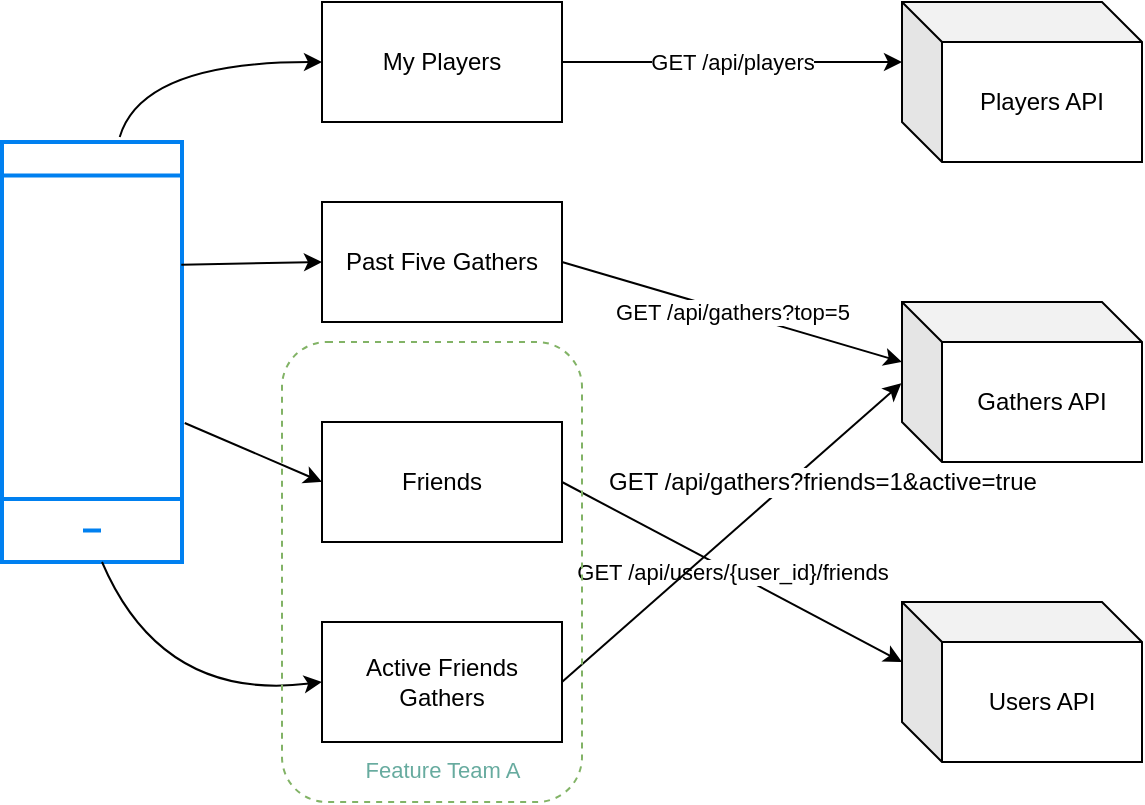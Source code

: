 <mxfile version="12.8.2" type="device"><diagram id="YMh9yl5BykKAmsBphHpM" name="Page-1"><mxGraphModel dx="1062" dy="622" grid="1" gridSize="10" guides="1" tooltips="1" connect="1" arrows="1" fold="1" page="1" pageScale="1" pageWidth="850" pageHeight="1100" math="0" shadow="0"><root><mxCell id="0"/><mxCell id="1" parent="0"/><mxCell id="QImxyYQs6KFDRFYMmQPf-1" value="" style="html=1;verticalLabelPosition=bottom;align=center;labelBackgroundColor=#ffffff;verticalAlign=top;strokeWidth=2;strokeColor=#0080F0;shadow=0;dashed=0;shape=mxgraph.ios7.icons.smartphone;" vertex="1" parent="1"><mxGeometry x="40" y="200" width="90" height="210" as="geometry"/></mxCell><mxCell id="QImxyYQs6KFDRFYMmQPf-2" value="My Players" style="rounded=0;whiteSpace=wrap;html=1;" vertex="1" parent="1"><mxGeometry x="200" y="130" width="120" height="60" as="geometry"/></mxCell><mxCell id="QImxyYQs6KFDRFYMmQPf-3" value="Past Five Gathers" style="rounded=0;whiteSpace=wrap;html=1;" vertex="1" parent="1"><mxGeometry x="200" y="230" width="120" height="60" as="geometry"/></mxCell><mxCell id="QImxyYQs6KFDRFYMmQPf-4" value="Friends" style="rounded=0;whiteSpace=wrap;html=1;" vertex="1" parent="1"><mxGeometry x="200" y="340" width="120" height="60" as="geometry"/></mxCell><mxCell id="QImxyYQs6KFDRFYMmQPf-5" value="Active Friends Gathers" style="rounded=0;whiteSpace=wrap;html=1;" vertex="1" parent="1"><mxGeometry x="200" y="440" width="120" height="60" as="geometry"/></mxCell><mxCell id="QImxyYQs6KFDRFYMmQPf-6" value="" style="endArrow=classic;html=1;entryX=0;entryY=0.5;entryDx=0;entryDy=0;exitX=0.654;exitY=-0.012;exitDx=0;exitDy=0;exitPerimeter=0;curved=1;" edge="1" parent="1" source="QImxyYQs6KFDRFYMmQPf-1" target="QImxyYQs6KFDRFYMmQPf-2"><mxGeometry width="50" height="50" relative="1" as="geometry"><mxPoint x="100" y="190" as="sourcePoint"/><mxPoint x="150" y="140" as="targetPoint"/><Array as="points"><mxPoint x="110" y="160"/></Array></mxGeometry></mxCell><mxCell id="QImxyYQs6KFDRFYMmQPf-7" value="" style="endArrow=classic;html=1;entryX=0;entryY=0.5;entryDx=0;entryDy=0;curved=1;" edge="1" parent="1" target="QImxyYQs6KFDRFYMmQPf-5"><mxGeometry width="50" height="50" relative="1" as="geometry"><mxPoint x="90" y="410" as="sourcePoint"/><mxPoint x="110" y="430" as="targetPoint"/><Array as="points"><mxPoint x="120" y="480"/></Array></mxGeometry></mxCell><mxCell id="QImxyYQs6KFDRFYMmQPf-8" value="" style="endArrow=classic;html=1;exitX=0.996;exitY=0.292;exitDx=0;exitDy=0;exitPerimeter=0;entryX=0;entryY=0.5;entryDx=0;entryDy=0;" edge="1" parent="1" source="QImxyYQs6KFDRFYMmQPf-1" target="QImxyYQs6KFDRFYMmQPf-3"><mxGeometry width="50" height="50" relative="1" as="geometry"><mxPoint x="430" y="290" as="sourcePoint"/><mxPoint x="480" y="240" as="targetPoint"/></mxGeometry></mxCell><mxCell id="QImxyYQs6KFDRFYMmQPf-9" value="" style="endArrow=classic;html=1;exitX=1.015;exitY=0.669;exitDx=0;exitDy=0;exitPerimeter=0;entryX=0;entryY=0.5;entryDx=0;entryDy=0;" edge="1" parent="1" source="QImxyYQs6KFDRFYMmQPf-1" target="QImxyYQs6KFDRFYMmQPf-4"><mxGeometry width="50" height="50" relative="1" as="geometry"><mxPoint x="430" y="290" as="sourcePoint"/><mxPoint x="480" y="240" as="targetPoint"/></mxGeometry></mxCell><mxCell id="QImxyYQs6KFDRFYMmQPf-10" value="Players API" style="shape=cube;whiteSpace=wrap;html=1;boundedLbl=1;backgroundOutline=1;darkOpacity=0.05;darkOpacity2=0.1;" vertex="1" parent="1"><mxGeometry x="490" y="130" width="120" height="80" as="geometry"/></mxCell><mxCell id="QImxyYQs6KFDRFYMmQPf-11" value="Gathers API" style="shape=cube;whiteSpace=wrap;html=1;boundedLbl=1;backgroundOutline=1;darkOpacity=0.05;darkOpacity2=0.1;" vertex="1" parent="1"><mxGeometry x="490" y="280" width="120" height="80" as="geometry"/></mxCell><mxCell id="QImxyYQs6KFDRFYMmQPf-12" value="Users API" style="shape=cube;whiteSpace=wrap;html=1;boundedLbl=1;backgroundOutline=1;darkOpacity=0.05;darkOpacity2=0.1;" vertex="1" parent="1"><mxGeometry x="490" y="430" width="120" height="80" as="geometry"/></mxCell><mxCell id="QImxyYQs6KFDRFYMmQPf-13" value="GET /api/players" style="endArrow=classic;html=1;exitX=1;exitY=0.5;exitDx=0;exitDy=0;entryX=0;entryY=0;entryDx=0;entryDy=30;entryPerimeter=0;" edge="1" parent="1" source="QImxyYQs6KFDRFYMmQPf-2" target="QImxyYQs6KFDRFYMmQPf-10"><mxGeometry width="50" height="50" relative="1" as="geometry"><mxPoint x="370" y="200" as="sourcePoint"/><mxPoint x="420" y="150" as="targetPoint"/></mxGeometry></mxCell><mxCell id="QImxyYQs6KFDRFYMmQPf-14" value="GET /api/gathers?top=5" style="endArrow=classic;html=1;exitX=1;exitY=0.5;exitDx=0;exitDy=0;entryX=0;entryY=0;entryDx=0;entryDy=30;entryPerimeter=0;" edge="1" parent="1" source="QImxyYQs6KFDRFYMmQPf-3" target="QImxyYQs6KFDRFYMmQPf-11"><mxGeometry width="50" height="50" relative="1" as="geometry"><mxPoint x="330" y="170" as="sourcePoint"/><mxPoint x="500" y="170" as="targetPoint"/></mxGeometry></mxCell><mxCell id="QImxyYQs6KFDRFYMmQPf-15" value="GET /api/users/{user_id}/friends" style="endArrow=classic;html=1;exitX=1;exitY=0.5;exitDx=0;exitDy=0;entryX=0;entryY=0;entryDx=0;entryDy=30;entryPerimeter=0;" edge="1" parent="1" source="QImxyYQs6KFDRFYMmQPf-4" target="QImxyYQs6KFDRFYMmQPf-12"><mxGeometry width="50" height="50" relative="1" as="geometry"><mxPoint x="330" y="270" as="sourcePoint"/><mxPoint x="500" y="320.0" as="targetPoint"/></mxGeometry></mxCell><mxCell id="QImxyYQs6KFDRFYMmQPf-16" value="" style="endArrow=classic;html=1;exitX=1;exitY=0.5;exitDx=0;exitDy=0;entryX=-0.003;entryY=0.508;entryDx=0;entryDy=0;entryPerimeter=0;" edge="1" parent="1" source="QImxyYQs6KFDRFYMmQPf-5" target="QImxyYQs6KFDRFYMmQPf-11"><mxGeometry width="50" height="50" relative="1" as="geometry"><mxPoint x="320" y="500" as="sourcePoint"/><mxPoint x="370" y="450" as="targetPoint"/></mxGeometry></mxCell><mxCell id="QImxyYQs6KFDRFYMmQPf-17" value="GET /api/gathers?friends=1&amp;amp;active=true" style="text;html=1;align=center;verticalAlign=middle;resizable=0;points=[];labelBackgroundColor=#ffffff;" vertex="1" connectable="0" parent="QImxyYQs6KFDRFYMmQPf-16"><mxGeometry x="0.091" y="1" relative="1" as="geometry"><mxPoint x="38.09" y="-17.75" as="offset"/></mxGeometry></mxCell><mxCell id="QImxyYQs6KFDRFYMmQPf-19" value="" style="rounded=1;whiteSpace=wrap;html=1;fillColor=none;dashed=1;strokeColor=#82b366;" vertex="1" parent="1"><mxGeometry x="180" y="300" width="150" height="230" as="geometry"/></mxCell><mxCell id="QImxyYQs6KFDRFYMmQPf-20" value="&lt;span style=&quot;font-weight: normal&quot;&gt;&lt;font style=&quot;font-size: 11px&quot; color=&quot;#67ab9f&quot;&gt;Feature Team A&lt;/font&gt;&lt;/span&gt;" style="text;strokeColor=none;fillColor=none;html=1;fontSize=24;fontStyle=1;verticalAlign=middle;align=center;dashed=1;" vertex="1" parent="1"><mxGeometry x="210" y="510" width="100" as="geometry"/></mxCell></root></mxGraphModel></diagram></mxfile>